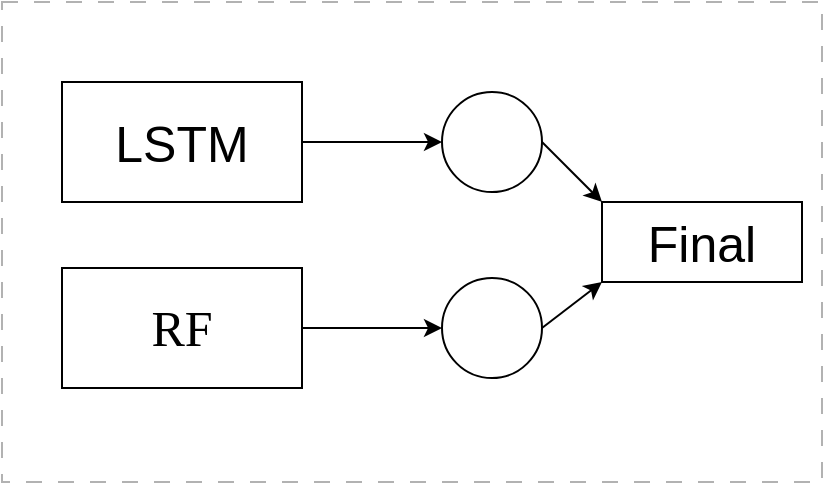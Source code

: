 <mxfile version="24.7.6">
  <diagram name="第 1 页" id="UxVy5oSHCcWcjwGkJ96v">
    <mxGraphModel dx="350" dy="188" grid="1" gridSize="10" guides="1" tooltips="1" connect="1" arrows="1" fold="1" page="1" pageScale="1" pageWidth="827" pageHeight="1169" math="0" shadow="0">
      <root>
        <mxCell id="0" />
        <mxCell id="1" parent="0" />
        <mxCell id="RowcjY3Cd5N3gVkiI0A4-1" value="" style="rounded=0;whiteSpace=wrap;html=1;dashed=1;dashPattern=8 8;opacity=30;" vertex="1" parent="1">
          <mxGeometry x="120" y="180" width="410" height="240" as="geometry" />
        </mxCell>
        <mxCell id="RowcjY3Cd5N3gVkiI0A4-2" value="&lt;font style=&quot;font-size: 25px;&quot;&gt;LSTM&lt;/font&gt;" style="rounded=0;whiteSpace=wrap;html=1;" vertex="1" parent="1">
          <mxGeometry x="150" y="220" width="120" height="60" as="geometry" />
        </mxCell>
        <mxCell id="RowcjY3Cd5N3gVkiI0A4-3" value="&lt;font style=&quot;font-size: 25px;&quot; face=&quot;Times New Roman&quot;&gt;RF&lt;/font&gt;" style="rounded=0;whiteSpace=wrap;html=1;align=center;" vertex="1" parent="1">
          <mxGeometry x="150" y="313" width="120" height="60" as="geometry" />
        </mxCell>
        <mxCell id="RowcjY3Cd5N3gVkiI0A4-4" value="" style="ellipse;whiteSpace=wrap;html=1;aspect=fixed;" vertex="1" parent="1">
          <mxGeometry x="340" y="225" width="50" height="50" as="geometry" />
        </mxCell>
        <mxCell id="RowcjY3Cd5N3gVkiI0A4-5" value="" style="ellipse;whiteSpace=wrap;html=1;aspect=fixed;" vertex="1" parent="1">
          <mxGeometry x="340" y="318" width="50" height="50" as="geometry" />
        </mxCell>
        <mxCell id="RowcjY3Cd5N3gVkiI0A4-6" value="&lt;span style=&quot;font-size: 25px;&quot;&gt;Final&lt;/span&gt;" style="rounded=0;whiteSpace=wrap;html=1;" vertex="1" parent="1">
          <mxGeometry x="420" y="280" width="100" height="40" as="geometry" />
        </mxCell>
        <mxCell id="RowcjY3Cd5N3gVkiI0A4-7" value="" style="endArrow=classic;html=1;rounded=0;exitX=1;exitY=0.5;exitDx=0;exitDy=0;entryX=0;entryY=0.5;entryDx=0;entryDy=0;" edge="1" parent="1" source="RowcjY3Cd5N3gVkiI0A4-2" target="RowcjY3Cd5N3gVkiI0A4-4">
          <mxGeometry width="50" height="50" relative="1" as="geometry">
            <mxPoint x="280" y="310" as="sourcePoint" />
            <mxPoint x="340" y="250" as="targetPoint" />
          </mxGeometry>
        </mxCell>
        <mxCell id="RowcjY3Cd5N3gVkiI0A4-13" value="" style="endArrow=classic;html=1;rounded=0;entryX=0;entryY=0.5;entryDx=0;entryDy=0;exitX=1;exitY=0.5;exitDx=0;exitDy=0;" edge="1" parent="1" source="RowcjY3Cd5N3gVkiI0A4-3" target="RowcjY3Cd5N3gVkiI0A4-5">
          <mxGeometry width="50" height="50" relative="1" as="geometry">
            <mxPoint x="280" y="270" as="sourcePoint" />
            <mxPoint x="350" y="260" as="targetPoint" />
          </mxGeometry>
        </mxCell>
        <mxCell id="RowcjY3Cd5N3gVkiI0A4-14" value="" style="endArrow=classic;html=1;rounded=0;entryX=0;entryY=1;entryDx=0;entryDy=0;exitX=1;exitY=0.5;exitDx=0;exitDy=0;" edge="1" parent="1" source="RowcjY3Cd5N3gVkiI0A4-5" target="RowcjY3Cd5N3gVkiI0A4-6">
          <mxGeometry width="50" height="50" relative="1" as="geometry">
            <mxPoint x="379" y="353" as="sourcePoint" />
            <mxPoint x="449" y="353" as="targetPoint" />
          </mxGeometry>
        </mxCell>
        <mxCell id="RowcjY3Cd5N3gVkiI0A4-15" value="" style="endArrow=classic;html=1;rounded=0;entryX=0;entryY=0;entryDx=0;entryDy=0;exitX=1;exitY=0.5;exitDx=0;exitDy=0;" edge="1" parent="1" source="RowcjY3Cd5N3gVkiI0A4-4" target="RowcjY3Cd5N3gVkiI0A4-6">
          <mxGeometry width="50" height="50" relative="1" as="geometry">
            <mxPoint x="400" y="353" as="sourcePoint" />
            <mxPoint x="430" y="330" as="targetPoint" />
          </mxGeometry>
        </mxCell>
      </root>
    </mxGraphModel>
  </diagram>
</mxfile>
